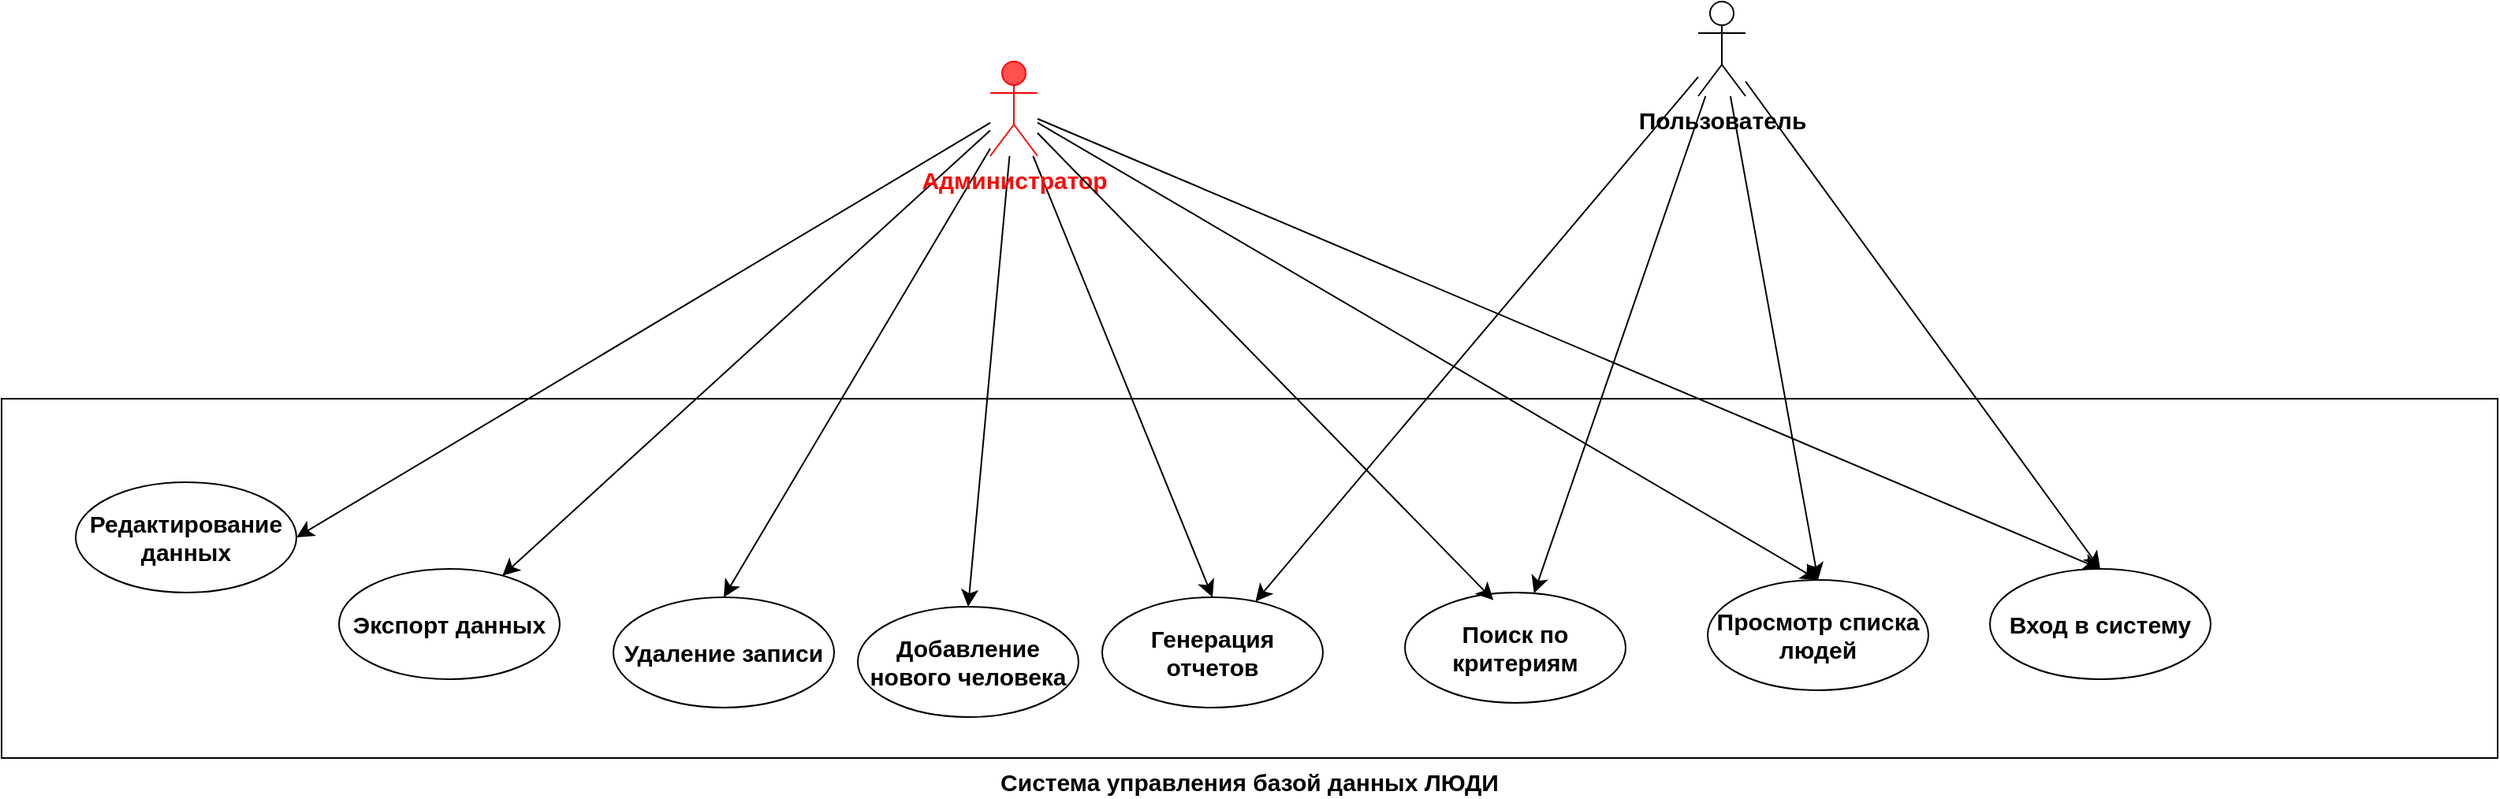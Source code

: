 <mxfile version="26.1.3">
  <diagram name="Страница — 1" id="IDMM3Gunu83_cuydLbVR">
    <mxGraphModel dx="2630" dy="1758" grid="0" gridSize="10" guides="1" tooltips="1" connect="1" arrows="1" fold="1" page="0" pageScale="1" pageWidth="827" pageHeight="1169" math="0" shadow="0">
      <root>
        <mxCell id="0" />
        <mxCell id="1" parent="0" />
        <mxCell id="UUEE8J5kWSmcfwgaKS6w-54" value="Система управления базой данных ЛЮДИ" style="rounded=0;whiteSpace=wrap;html=1;align=center;labelPosition=center;verticalLabelPosition=bottom;verticalAlign=top;fontSize=15;fontStyle=1" vertex="1" parent="1">
          <mxGeometry x="-653" y="495" width="1583" height="228" as="geometry" />
        </mxCell>
        <mxCell id="UUEE8J5kWSmcfwgaKS6w-28" style="edgeStyle=none;curved=1;rounded=0;orthogonalLoop=1;jettySize=auto;html=1;entryX=0.5;entryY=0;entryDx=0;entryDy=0;fontSize=15;startSize=8;endSize=8;fontStyle=1" edge="1" parent="1" source="UUEE8J5kWSmcfwgaKS6w-7" target="UUEE8J5kWSmcfwgaKS6w-17">
          <mxGeometry relative="1" as="geometry" />
        </mxCell>
        <mxCell id="UUEE8J5kWSmcfwgaKS6w-30" style="edgeStyle=none;curved=1;rounded=0;orthogonalLoop=1;jettySize=auto;html=1;entryX=1;entryY=0.5;entryDx=0;entryDy=0;fontSize=15;startSize=8;endSize=8;fontStyle=1" edge="1" parent="1" source="UUEE8J5kWSmcfwgaKS6w-7" target="UUEE8J5kWSmcfwgaKS6w-18">
          <mxGeometry relative="1" as="geometry" />
        </mxCell>
        <mxCell id="UUEE8J5kWSmcfwgaKS6w-33" style="edgeStyle=none;curved=1;rounded=0;orthogonalLoop=1;jettySize=auto;html=1;fontSize=15;startSize=8;endSize=8;fontStyle=1" edge="1" parent="1" source="UUEE8J5kWSmcfwgaKS6w-7" target="UUEE8J5kWSmcfwgaKS6w-23">
          <mxGeometry relative="1" as="geometry" />
        </mxCell>
        <mxCell id="UUEE8J5kWSmcfwgaKS6w-34" style="edgeStyle=none;curved=1;rounded=0;orthogonalLoop=1;jettySize=auto;html=1;entryX=0.5;entryY=0;entryDx=0;entryDy=0;fontSize=15;startSize=8;endSize=8;fontStyle=1" edge="1" parent="1" source="UUEE8J5kWSmcfwgaKS6w-7" target="UUEE8J5kWSmcfwgaKS6w-20">
          <mxGeometry relative="1" as="geometry" />
        </mxCell>
        <mxCell id="UUEE8J5kWSmcfwgaKS6w-46" style="edgeStyle=none;curved=1;rounded=0;orthogonalLoop=1;jettySize=auto;html=1;entryX=0.5;entryY=0;entryDx=0;entryDy=0;fontSize=15;startSize=8;endSize=8;fontStyle=1" edge="1" parent="1" source="UUEE8J5kWSmcfwgaKS6w-7" target="UUEE8J5kWSmcfwgaKS6w-22">
          <mxGeometry relative="1" as="geometry" />
        </mxCell>
        <mxCell id="UUEE8J5kWSmcfwgaKS6w-50" style="edgeStyle=none;curved=1;rounded=0;orthogonalLoop=1;jettySize=auto;html=1;entryX=0.5;entryY=0;entryDx=0;entryDy=0;fontSize=15;startSize=8;endSize=8;fontStyle=1" edge="1" parent="1" source="UUEE8J5kWSmcfwgaKS6w-7" target="UUEE8J5kWSmcfwgaKS6w-16">
          <mxGeometry relative="1" as="geometry" />
        </mxCell>
        <mxCell id="UUEE8J5kWSmcfwgaKS6w-51" style="edgeStyle=none;curved=1;rounded=0;orthogonalLoop=1;jettySize=auto;html=1;entryX=0.5;entryY=0;entryDx=0;entryDy=0;fontSize=15;startSize=8;endSize=8;fontStyle=1" edge="1" parent="1" source="UUEE8J5kWSmcfwgaKS6w-7" target="UUEE8J5kWSmcfwgaKS6w-15">
          <mxGeometry relative="1" as="geometry" />
        </mxCell>
        <object label="&lt;div&gt;&lt;span style=&quot;background-color: transparent;&quot;&gt;Администратор&lt;/span&gt;&lt;/div&gt;" привилегированность="вап" id="UUEE8J5kWSmcfwgaKS6w-7">
          <mxCell style="shape=umlActor;verticalLabelPosition=bottom;verticalAlign=top;html=1;fillColor=#FF4F4F;strokeColor=light-dark(#ff0000, #ededed);fontColor=light-dark(#fd0808, #ededed);fontSize=15;fontStyle=1" vertex="1" parent="1">
            <mxGeometry x="-26" y="281" width="30" height="60" as="geometry" />
          </mxCell>
        </object>
        <mxCell id="UUEE8J5kWSmcfwgaKS6w-31" style="edgeStyle=none;curved=1;rounded=0;orthogonalLoop=1;jettySize=auto;html=1;fontSize=15;startSize=8;endSize=8;fontStyle=1" edge="1" parent="1" source="UUEE8J5kWSmcfwgaKS6w-10" target="UUEE8J5kWSmcfwgaKS6w-21">
          <mxGeometry relative="1" as="geometry" />
        </mxCell>
        <mxCell id="UUEE8J5kWSmcfwgaKS6w-41" style="edgeStyle=none;curved=1;rounded=0;orthogonalLoop=1;jettySize=auto;html=1;fontSize=15;startSize=8;endSize=8;fontStyle=1" edge="1" parent="1" source="UUEE8J5kWSmcfwgaKS6w-10" target="UUEE8J5kWSmcfwgaKS6w-22">
          <mxGeometry relative="1" as="geometry" />
        </mxCell>
        <mxCell id="UUEE8J5kWSmcfwgaKS6w-52" style="edgeStyle=none;curved=1;rounded=0;orthogonalLoop=1;jettySize=auto;html=1;entryX=0.5;entryY=0;entryDx=0;entryDy=0;fontSize=15;startSize=8;endSize=8;fontStyle=1" edge="1" parent="1" source="UUEE8J5kWSmcfwgaKS6w-10" target="UUEE8J5kWSmcfwgaKS6w-16">
          <mxGeometry relative="1" as="geometry" />
        </mxCell>
        <mxCell id="UUEE8J5kWSmcfwgaKS6w-53" style="edgeStyle=none;curved=1;rounded=0;orthogonalLoop=1;jettySize=auto;html=1;entryX=0.5;entryY=0;entryDx=0;entryDy=0;fontSize=15;startSize=8;endSize=8;fontStyle=1" edge="1" parent="1" source="UUEE8J5kWSmcfwgaKS6w-10" target="UUEE8J5kWSmcfwgaKS6w-15">
          <mxGeometry relative="1" as="geometry" />
        </mxCell>
        <mxCell id="UUEE8J5kWSmcfwgaKS6w-10" value="Пользователь" style="shape=umlActor;verticalLabelPosition=bottom;verticalAlign=top;html=1;fontSize=15;fontStyle=1" vertex="1" parent="1">
          <mxGeometry x="423" y="243" width="30" height="60" as="geometry" />
        </mxCell>
        <mxCell id="UUEE8J5kWSmcfwgaKS6w-15" value="Вход в систему" style="ellipse;whiteSpace=wrap;html=1;fontSize=15;fontStyle=1" vertex="1" parent="1">
          <mxGeometry x="608" y="603" width="140" height="70" as="geometry" />
        </mxCell>
        <mxCell id="UUEE8J5kWSmcfwgaKS6w-16" value="Просмотр списка людей" style="ellipse;whiteSpace=wrap;html=1;fontSize=15;fontStyle=1" vertex="1" parent="1">
          <mxGeometry x="429" y="610" width="140" height="70" as="geometry" />
        </mxCell>
        <mxCell id="UUEE8J5kWSmcfwgaKS6w-17" value="Добавление нового человека" style="ellipse;whiteSpace=wrap;html=1;fontSize=15;fontStyle=1" vertex="1" parent="1">
          <mxGeometry x="-110" y="627" width="140" height="70" as="geometry" />
        </mxCell>
        <mxCell id="UUEE8J5kWSmcfwgaKS6w-18" value="Редактирование данных" style="ellipse;whiteSpace=wrap;html=1;fontSize=15;fontStyle=1" vertex="1" parent="1">
          <mxGeometry x="-606" y="548" width="140" height="70" as="geometry" />
        </mxCell>
        <mxCell id="UUEE8J5kWSmcfwgaKS6w-20" value="Удаление записи" style="ellipse;whiteSpace=wrap;html=1;fontSize=15;fontStyle=1" vertex="1" parent="1">
          <mxGeometry x="-265" y="621" width="140" height="70" as="geometry" />
        </mxCell>
        <mxCell id="UUEE8J5kWSmcfwgaKS6w-21" value="Поиск по критериям" style="ellipse;whiteSpace=wrap;html=1;fontSize=15;fontStyle=1" vertex="1" parent="1">
          <mxGeometry x="237" y="618" width="140" height="70" as="geometry" />
        </mxCell>
        <mxCell id="UUEE8J5kWSmcfwgaKS6w-22" value="Генерация отчетов" style="ellipse;whiteSpace=wrap;html=1;fontSize=15;fontStyle=1" vertex="1" parent="1">
          <mxGeometry x="45" y="621" width="140" height="70" as="geometry" />
        </mxCell>
        <mxCell id="UUEE8J5kWSmcfwgaKS6w-23" value="Экспорт данных" style="ellipse;whiteSpace=wrap;html=1;fontSize=15;fontStyle=1" vertex="1" parent="1">
          <mxGeometry x="-439" y="603" width="140" height="70" as="geometry" />
        </mxCell>
        <mxCell id="UUEE8J5kWSmcfwgaKS6w-48" style="edgeStyle=none;curved=1;rounded=0;orthogonalLoop=1;jettySize=auto;html=1;entryX=0.401;entryY=0.069;entryDx=0;entryDy=0;entryPerimeter=0;fontSize=15;startSize=8;endSize=8;fontStyle=1" edge="1" parent="1" source="UUEE8J5kWSmcfwgaKS6w-7" target="UUEE8J5kWSmcfwgaKS6w-21">
          <mxGeometry relative="1" as="geometry" />
        </mxCell>
      </root>
    </mxGraphModel>
  </diagram>
</mxfile>
